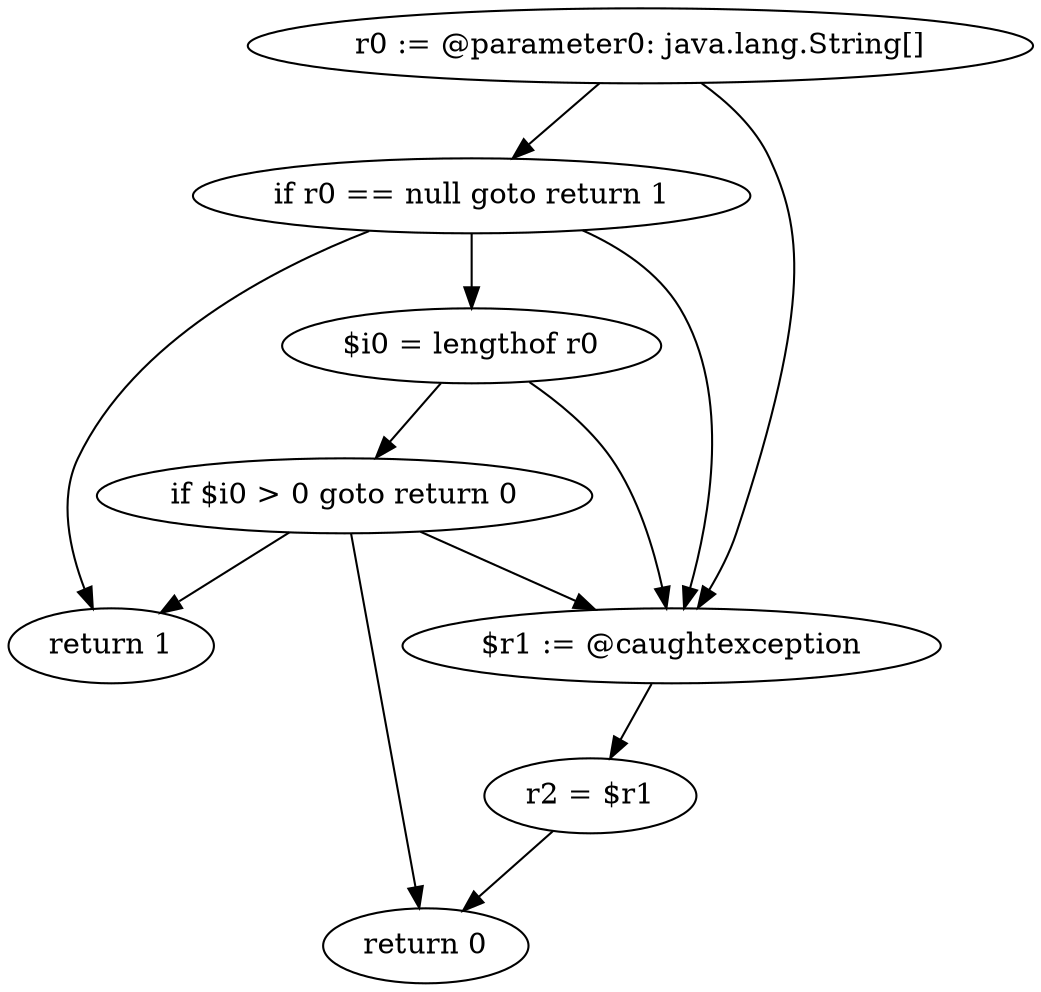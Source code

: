 digraph "unitGraph" {
    "r0 := @parameter0: java.lang.String[]"
    "if r0 == null goto return 1"
    "$i0 = lengthof r0"
    "if $i0 > 0 goto return 0"
    "return 1"
    "return 0"
    "$r1 := @caughtexception"
    "r2 = $r1"
    "r0 := @parameter0: java.lang.String[]"->"if r0 == null goto return 1";
    "r0 := @parameter0: java.lang.String[]"->"$r1 := @caughtexception";
    "if r0 == null goto return 1"->"$i0 = lengthof r0";
    "if r0 == null goto return 1"->"return 1";
    "if r0 == null goto return 1"->"$r1 := @caughtexception";
    "$i0 = lengthof r0"->"if $i0 > 0 goto return 0";
    "$i0 = lengthof r0"->"$r1 := @caughtexception";
    "if $i0 > 0 goto return 0"->"return 1";
    "if $i0 > 0 goto return 0"->"return 0";
    "if $i0 > 0 goto return 0"->"$r1 := @caughtexception";
    "$r1 := @caughtexception"->"r2 = $r1";
    "r2 = $r1"->"return 0";
}

